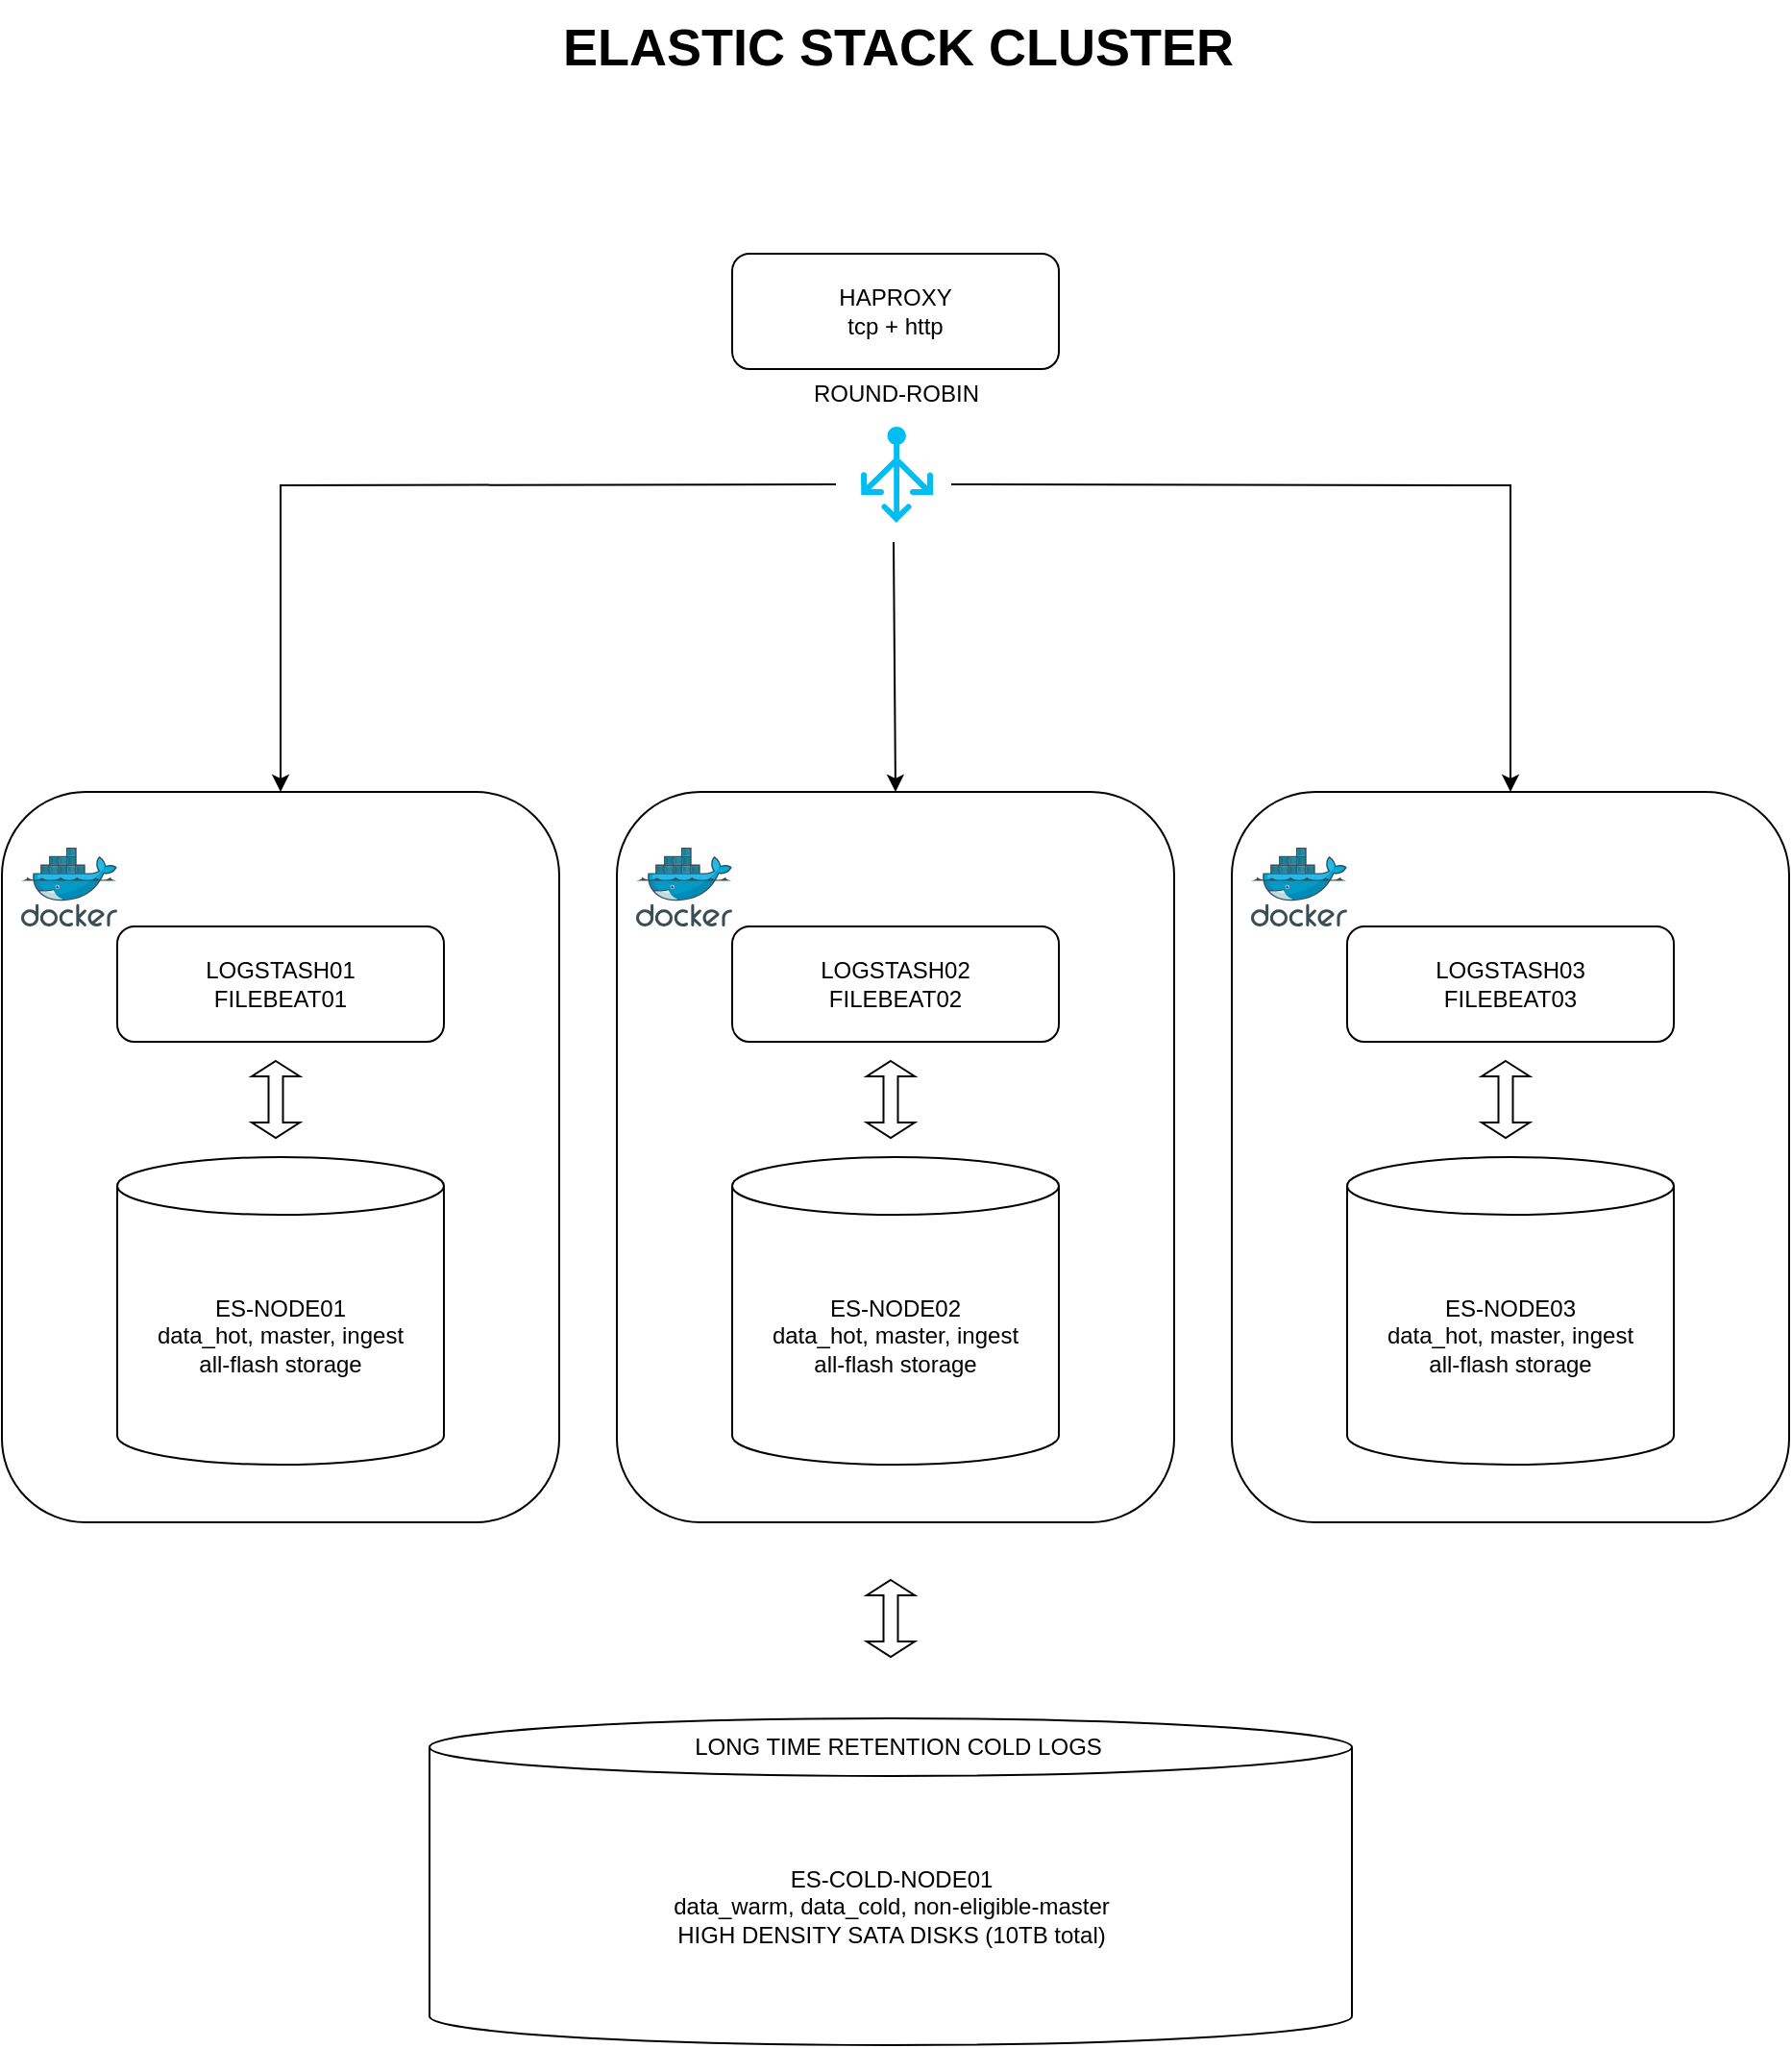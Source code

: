 <mxfile version="21.3.7" type="device">
  <diagram name="Page-1" id="gx2y8mRjdZstPtEUQDJU">
    <mxGraphModel dx="1311" dy="986" grid="1" gridSize="10" guides="1" tooltips="1" connect="1" arrows="1" fold="1" page="1" pageScale="1" pageWidth="850" pageHeight="1100" math="0" shadow="0">
      <root>
        <mxCell id="0" />
        <mxCell id="1" parent="0" />
        <mxCell id="HZD1_-2bmdsQ-Ihkb_0g-18" value="" style="rounded=1;whiteSpace=wrap;html=1;" vertex="1" parent="1">
          <mxGeometry x="56" y="420" width="290" height="380" as="geometry" />
        </mxCell>
        <mxCell id="HZD1_-2bmdsQ-Ihkb_0g-1" value="ES-NODE01&lt;br&gt;data_hot, master, ingest&lt;br&gt;all-flash storage" style="shape=cylinder3;whiteSpace=wrap;html=1;boundedLbl=1;backgroundOutline=1;size=15;" vertex="1" parent="1">
          <mxGeometry x="116" y="610" width="170" height="160" as="geometry" />
        </mxCell>
        <mxCell id="HZD1_-2bmdsQ-Ihkb_0g-4" value="LOGSTASH01&lt;br&gt;FILEBEAT01" style="rounded=1;whiteSpace=wrap;html=1;" vertex="1" parent="1">
          <mxGeometry x="116" y="490" width="170" height="60" as="geometry" />
        </mxCell>
        <mxCell id="HZD1_-2bmdsQ-Ihkb_0g-10" value="" style="shape=doubleArrow;direction=south;whiteSpace=wrap;html=1;" vertex="1" parent="1">
          <mxGeometry x="186" y="560" width="25" height="40" as="geometry" />
        </mxCell>
        <mxCell id="HZD1_-2bmdsQ-Ihkb_0g-29" style="edgeStyle=orthogonalEdgeStyle;rounded=0;orthogonalLoop=1;jettySize=auto;html=1;entryX=0.5;entryY=0;entryDx=0;entryDy=0;" edge="1" parent="1" target="HZD1_-2bmdsQ-Ihkb_0g-18">
          <mxGeometry relative="1" as="geometry">
            <mxPoint x="490" y="260" as="sourcePoint" />
          </mxGeometry>
        </mxCell>
        <mxCell id="HZD1_-2bmdsQ-Ihkb_0g-30" style="edgeStyle=orthogonalEdgeStyle;rounded=0;orthogonalLoop=1;jettySize=auto;html=1;entryX=0.5;entryY=0;entryDx=0;entryDy=0;" edge="1" parent="1" target="HZD1_-2bmdsQ-Ihkb_0g-19">
          <mxGeometry relative="1" as="geometry">
            <mxPoint x="520" y="290" as="sourcePoint" />
          </mxGeometry>
        </mxCell>
        <mxCell id="HZD1_-2bmdsQ-Ihkb_0g-31" style="edgeStyle=orthogonalEdgeStyle;rounded=0;orthogonalLoop=1;jettySize=auto;html=1;entryX=0.5;entryY=0;entryDx=0;entryDy=0;" edge="1" parent="1" target="HZD1_-2bmdsQ-Ihkb_0g-24">
          <mxGeometry relative="1" as="geometry">
            <mxPoint x="550" y="260" as="sourcePoint" />
          </mxGeometry>
        </mxCell>
        <mxCell id="HZD1_-2bmdsQ-Ihkb_0g-14" value="" style="verticalLabelPosition=bottom;html=1;verticalAlign=top;align=center;strokeColor=none;fillColor=#00BEF2;shape=mxgraph.azure.load_balancer_generic;pointerEvents=1;" vertex="1" parent="1">
          <mxGeometry x="503" y="230" width="37.5" height="50" as="geometry" />
        </mxCell>
        <mxCell id="HZD1_-2bmdsQ-Ihkb_0g-16" value="HAPROXY&lt;br&gt;tcp + http" style="rounded=1;whiteSpace=wrap;html=1;" vertex="1" parent="1">
          <mxGeometry x="436" y="140" width="170" height="60" as="geometry" />
        </mxCell>
        <mxCell id="HZD1_-2bmdsQ-Ihkb_0g-17" value="" style="image;sketch=0;aspect=fixed;html=1;points=[];align=center;fontSize=12;image=img/lib/mscae/Docker.svg;" vertex="1" parent="1">
          <mxGeometry x="66" y="449" width="50" height="41" as="geometry" />
        </mxCell>
        <mxCell id="HZD1_-2bmdsQ-Ihkb_0g-19" value="" style="rounded=1;whiteSpace=wrap;html=1;" vertex="1" parent="1">
          <mxGeometry x="376" y="420" width="290" height="380" as="geometry" />
        </mxCell>
        <mxCell id="HZD1_-2bmdsQ-Ihkb_0g-20" value="ES-NODE02&lt;br&gt;data_hot, master, ingest&lt;br&gt;all-flash storage" style="shape=cylinder3;whiteSpace=wrap;html=1;boundedLbl=1;backgroundOutline=1;size=15;" vertex="1" parent="1">
          <mxGeometry x="436" y="610" width="170" height="160" as="geometry" />
        </mxCell>
        <mxCell id="HZD1_-2bmdsQ-Ihkb_0g-21" value="LOGSTASH02&lt;br&gt;FILEBEAT02" style="rounded=1;whiteSpace=wrap;html=1;" vertex="1" parent="1">
          <mxGeometry x="436" y="490" width="170" height="60" as="geometry" />
        </mxCell>
        <mxCell id="HZD1_-2bmdsQ-Ihkb_0g-22" value="" style="shape=doubleArrow;direction=south;whiteSpace=wrap;html=1;" vertex="1" parent="1">
          <mxGeometry x="506" y="560" width="25" height="40" as="geometry" />
        </mxCell>
        <mxCell id="HZD1_-2bmdsQ-Ihkb_0g-23" value="" style="image;sketch=0;aspect=fixed;html=1;points=[];align=center;fontSize=12;image=img/lib/mscae/Docker.svg;" vertex="1" parent="1">
          <mxGeometry x="386" y="449" width="50" height="41" as="geometry" />
        </mxCell>
        <mxCell id="HZD1_-2bmdsQ-Ihkb_0g-24" value="" style="rounded=1;whiteSpace=wrap;html=1;" vertex="1" parent="1">
          <mxGeometry x="696" y="420" width="290" height="380" as="geometry" />
        </mxCell>
        <mxCell id="HZD1_-2bmdsQ-Ihkb_0g-25" value="ES-NODE03&lt;br&gt;data_hot, master, ingest&lt;br&gt;all-flash storage" style="shape=cylinder3;whiteSpace=wrap;html=1;boundedLbl=1;backgroundOutline=1;size=15;" vertex="1" parent="1">
          <mxGeometry x="756" y="610" width="170" height="160" as="geometry" />
        </mxCell>
        <mxCell id="HZD1_-2bmdsQ-Ihkb_0g-26" value="LOGSTASH03&lt;br&gt;FILEBEAT03" style="rounded=1;whiteSpace=wrap;html=1;" vertex="1" parent="1">
          <mxGeometry x="756" y="490" width="170" height="60" as="geometry" />
        </mxCell>
        <mxCell id="HZD1_-2bmdsQ-Ihkb_0g-27" value="" style="shape=doubleArrow;direction=south;whiteSpace=wrap;html=1;" vertex="1" parent="1">
          <mxGeometry x="826" y="560" width="25" height="40" as="geometry" />
        </mxCell>
        <mxCell id="HZD1_-2bmdsQ-Ihkb_0g-28" value="" style="image;sketch=0;aspect=fixed;html=1;points=[];align=center;fontSize=12;image=img/lib/mscae/Docker.svg;" vertex="1" parent="1">
          <mxGeometry x="706" y="449" width="50" height="41" as="geometry" />
        </mxCell>
        <mxCell id="HZD1_-2bmdsQ-Ihkb_0g-32" value="ROUND-ROBIN" style="text;html=1;align=center;verticalAlign=middle;resizable=0;points=[];autosize=1;strokeColor=none;fillColor=none;" vertex="1" parent="1">
          <mxGeometry x="466" y="198" width="110" height="30" as="geometry" />
        </mxCell>
        <mxCell id="HZD1_-2bmdsQ-Ihkb_0g-34" value="ES-COLD-NODE01&lt;br&gt;data_warm, data_cold, non-eligible-master&lt;br&gt;HIGH DENSITY SATA DISKS (10TB total)" style="shape=cylinder3;whiteSpace=wrap;html=1;boundedLbl=1;backgroundOutline=1;size=15;" vertex="1" parent="1">
          <mxGeometry x="278.5" y="902" width="480" height="170" as="geometry" />
        </mxCell>
        <mxCell id="HZD1_-2bmdsQ-Ihkb_0g-39" value="" style="shape=doubleArrow;direction=south;whiteSpace=wrap;html=1;" vertex="1" parent="1">
          <mxGeometry x="506" y="830" width="25" height="40" as="geometry" />
        </mxCell>
        <mxCell id="HZD1_-2bmdsQ-Ihkb_0g-40" value="LONG TIME RETENTION COLD LOGS" style="text;html=1;align=center;verticalAlign=middle;resizable=0;points=[];autosize=1;strokeColor=none;fillColor=none;" vertex="1" parent="1">
          <mxGeometry x="401.75" y="902" width="240" height="30" as="geometry" />
        </mxCell>
        <mxCell id="HZD1_-2bmdsQ-Ihkb_0g-41" value="&lt;b&gt;&lt;font style=&quot;font-size: 27px;&quot;&gt;ELASTIC STACK CLUSTER&lt;/font&gt;&lt;/b&gt;" style="text;html=1;align=center;verticalAlign=middle;resizable=0;points=[];autosize=1;strokeColor=none;fillColor=none;" vertex="1" parent="1">
          <mxGeometry x="336.75" y="8" width="370" height="50" as="geometry" />
        </mxCell>
      </root>
    </mxGraphModel>
  </diagram>
</mxfile>
